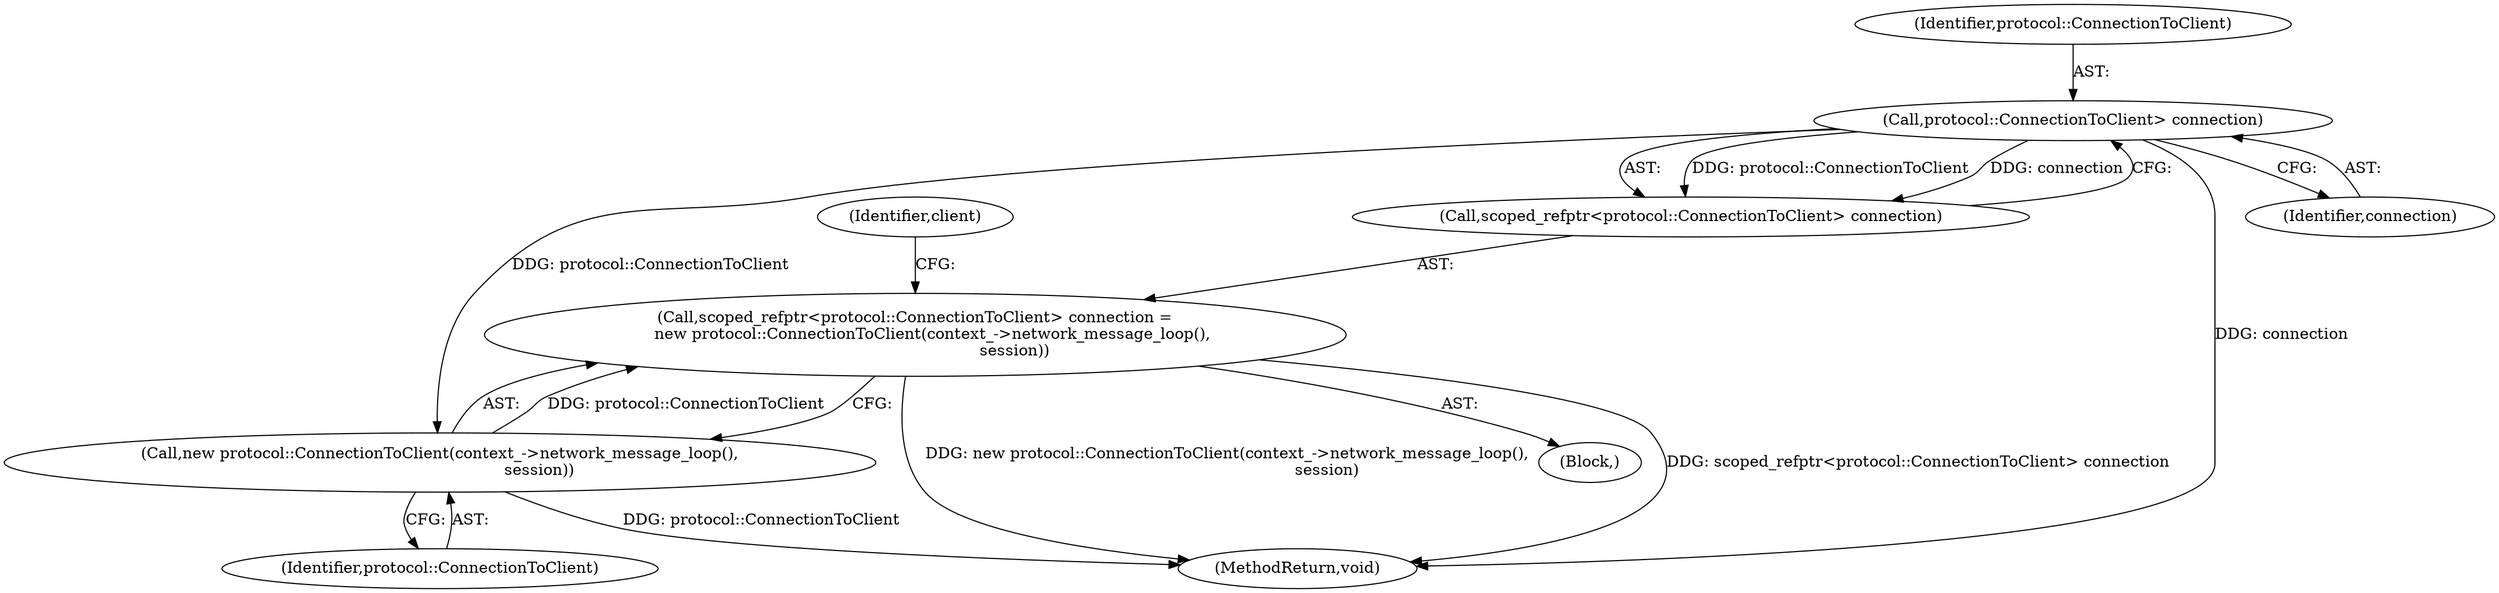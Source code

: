 digraph "0_Chrome_a46bcef82b29d30836a0f26226e3d4aca4fa9612_4@API" {
"1000199" [label="(Call,scoped_refptr<protocol::ConnectionToClient> connection =\n       new protocol::ConnectionToClient(context_->network_message_loop(),\n                                        session))"];
"1000205" [label="(Call,new protocol::ConnectionToClient(context_->network_message_loop(),\n                                        session))"];
"1000202" [label="(Call,protocol::ConnectionToClient> connection)"];
"1000203" [label="(Identifier,protocol::ConnectionToClient)"];
"1000199" [label="(Call,scoped_refptr<protocol::ConnectionToClient> connection =\n       new protocol::ConnectionToClient(context_->network_message_loop(),\n                                        session))"];
"1000214" [label="(MethodReturn,void)"];
"1000206" [label="(Identifier,protocol::ConnectionToClient)"];
"1000205" [label="(Call,new protocol::ConnectionToClient(context_->network_message_loop(),\n                                        session))"];
"1000204" [label="(Identifier,connection)"];
"1000209" [label="(Identifier,client)"];
"1000104" [label="(Block,)"];
"1000202" [label="(Call,protocol::ConnectionToClient> connection)"];
"1000200" [label="(Call,scoped_refptr<protocol::ConnectionToClient> connection)"];
"1000199" -> "1000104"  [label="AST: "];
"1000199" -> "1000205"  [label="CFG: "];
"1000200" -> "1000199"  [label="AST: "];
"1000205" -> "1000199"  [label="AST: "];
"1000209" -> "1000199"  [label="CFG: "];
"1000199" -> "1000214"  [label="DDG: scoped_refptr<protocol::ConnectionToClient> connection"];
"1000199" -> "1000214"  [label="DDG: new protocol::ConnectionToClient(context_->network_message_loop(),\n                                        session)"];
"1000205" -> "1000199"  [label="DDG: protocol::ConnectionToClient"];
"1000205" -> "1000206"  [label="CFG: "];
"1000206" -> "1000205"  [label="AST: "];
"1000205" -> "1000214"  [label="DDG: protocol::ConnectionToClient"];
"1000202" -> "1000205"  [label="DDG: protocol::ConnectionToClient"];
"1000202" -> "1000200"  [label="AST: "];
"1000202" -> "1000204"  [label="CFG: "];
"1000203" -> "1000202"  [label="AST: "];
"1000204" -> "1000202"  [label="AST: "];
"1000200" -> "1000202"  [label="CFG: "];
"1000202" -> "1000214"  [label="DDG: connection"];
"1000202" -> "1000200"  [label="DDG: protocol::ConnectionToClient"];
"1000202" -> "1000200"  [label="DDG: connection"];
}
